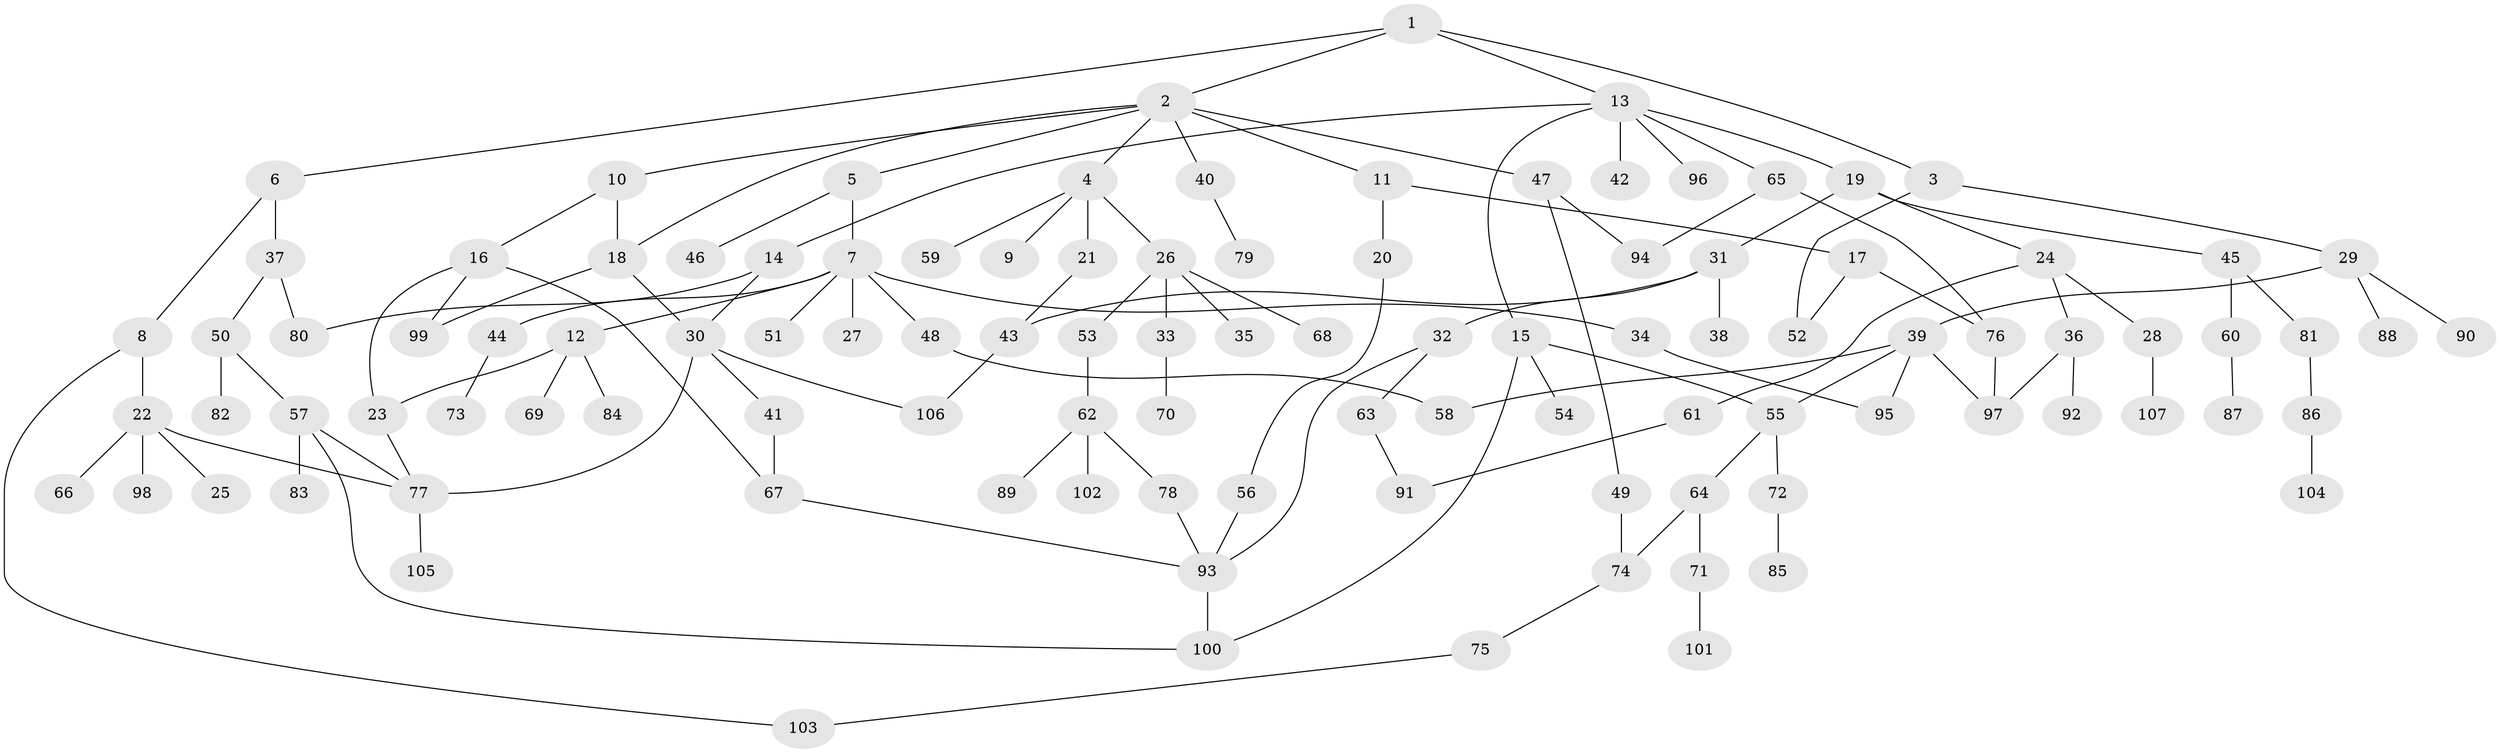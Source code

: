 // coarse degree distribution, {9: 0.014492753623188406, 8: 0.043478260869565216, 3: 0.2028985507246377, 4: 0.13043478260869565, 6: 0.028985507246376812, 5: 0.057971014492753624, 1: 0.36231884057971014, 2: 0.15942028985507245}
// Generated by graph-tools (version 1.1) at 2025/41/03/06/25 10:41:27]
// undirected, 107 vertices, 133 edges
graph export_dot {
graph [start="1"]
  node [color=gray90,style=filled];
  1;
  2;
  3;
  4;
  5;
  6;
  7;
  8;
  9;
  10;
  11;
  12;
  13;
  14;
  15;
  16;
  17;
  18;
  19;
  20;
  21;
  22;
  23;
  24;
  25;
  26;
  27;
  28;
  29;
  30;
  31;
  32;
  33;
  34;
  35;
  36;
  37;
  38;
  39;
  40;
  41;
  42;
  43;
  44;
  45;
  46;
  47;
  48;
  49;
  50;
  51;
  52;
  53;
  54;
  55;
  56;
  57;
  58;
  59;
  60;
  61;
  62;
  63;
  64;
  65;
  66;
  67;
  68;
  69;
  70;
  71;
  72;
  73;
  74;
  75;
  76;
  77;
  78;
  79;
  80;
  81;
  82;
  83;
  84;
  85;
  86;
  87;
  88;
  89;
  90;
  91;
  92;
  93;
  94;
  95;
  96;
  97;
  98;
  99;
  100;
  101;
  102;
  103;
  104;
  105;
  106;
  107;
  1 -- 2;
  1 -- 3;
  1 -- 6;
  1 -- 13;
  2 -- 4;
  2 -- 5;
  2 -- 10;
  2 -- 11;
  2 -- 18;
  2 -- 40;
  2 -- 47;
  3 -- 29;
  3 -- 52;
  4 -- 9;
  4 -- 21;
  4 -- 26;
  4 -- 59;
  5 -- 7;
  5 -- 46;
  6 -- 8;
  6 -- 37;
  7 -- 12;
  7 -- 27;
  7 -- 34;
  7 -- 44;
  7 -- 48;
  7 -- 51;
  8 -- 22;
  8 -- 103;
  10 -- 16;
  10 -- 18;
  11 -- 17;
  11 -- 20;
  12 -- 69;
  12 -- 84;
  12 -- 23;
  13 -- 14;
  13 -- 15;
  13 -- 19;
  13 -- 42;
  13 -- 65;
  13 -- 96;
  14 -- 80;
  14 -- 30;
  15 -- 54;
  15 -- 100;
  15 -- 55;
  16 -- 23;
  16 -- 99;
  16 -- 67;
  17 -- 76;
  17 -- 52;
  18 -- 30;
  18 -- 99;
  19 -- 24;
  19 -- 31;
  19 -- 45;
  20 -- 56;
  21 -- 43;
  22 -- 25;
  22 -- 66;
  22 -- 98;
  22 -- 77;
  23 -- 77;
  24 -- 28;
  24 -- 36;
  24 -- 61;
  26 -- 33;
  26 -- 35;
  26 -- 53;
  26 -- 68;
  28 -- 107;
  29 -- 39;
  29 -- 88;
  29 -- 90;
  30 -- 41;
  30 -- 77;
  30 -- 106;
  31 -- 32;
  31 -- 38;
  31 -- 43;
  32 -- 63;
  32 -- 93;
  33 -- 70;
  34 -- 95;
  36 -- 92;
  36 -- 97;
  37 -- 50;
  37 -- 80;
  39 -- 55;
  39 -- 97;
  39 -- 58;
  39 -- 95;
  40 -- 79;
  41 -- 67;
  43 -- 106;
  44 -- 73;
  45 -- 60;
  45 -- 81;
  47 -- 49;
  47 -- 94;
  48 -- 58;
  49 -- 74;
  50 -- 57;
  50 -- 82;
  53 -- 62;
  55 -- 64;
  55 -- 72;
  56 -- 93;
  57 -- 83;
  57 -- 100;
  57 -- 77;
  60 -- 87;
  61 -- 91;
  62 -- 78;
  62 -- 89;
  62 -- 102;
  63 -- 91;
  64 -- 71;
  64 -- 74;
  65 -- 76;
  65 -- 94;
  67 -- 93;
  71 -- 101;
  72 -- 85;
  74 -- 75;
  75 -- 103;
  76 -- 97;
  77 -- 105;
  78 -- 93;
  81 -- 86;
  86 -- 104;
  93 -- 100;
}
